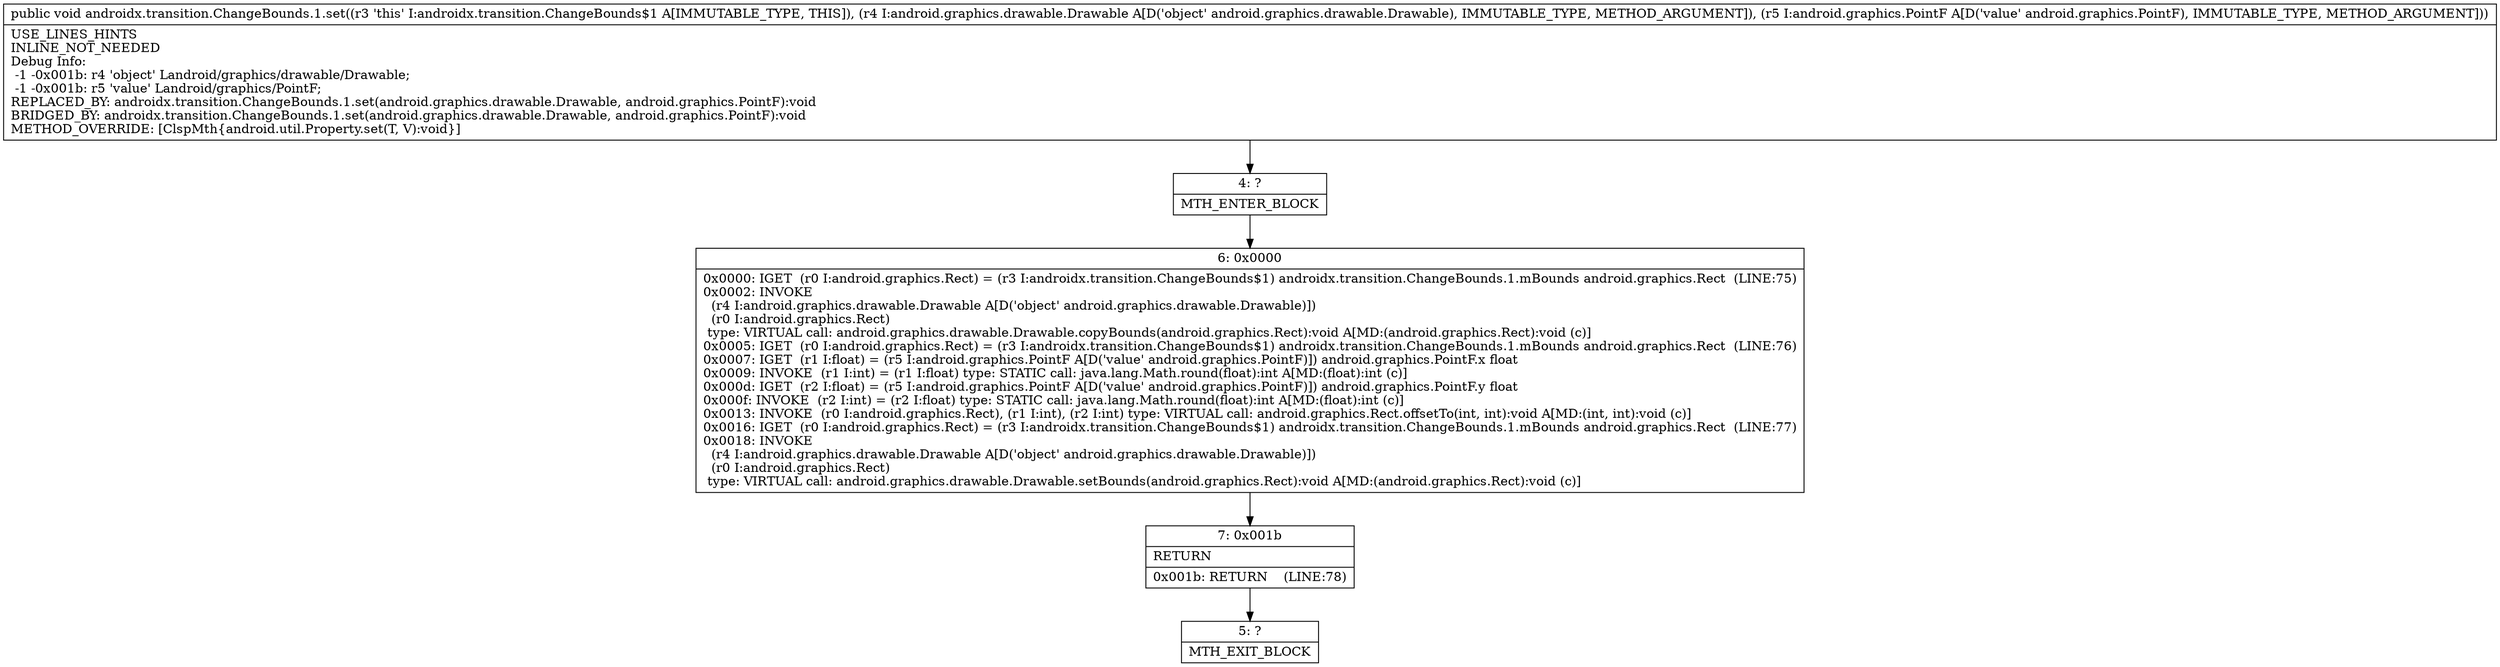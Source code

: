 digraph "CFG forandroidx.transition.ChangeBounds.1.set(Landroid\/graphics\/drawable\/Drawable;Landroid\/graphics\/PointF;)V" {
Node_4 [shape=record,label="{4\:\ ?|MTH_ENTER_BLOCK\l}"];
Node_6 [shape=record,label="{6\:\ 0x0000|0x0000: IGET  (r0 I:android.graphics.Rect) = (r3 I:androidx.transition.ChangeBounds$1) androidx.transition.ChangeBounds.1.mBounds android.graphics.Rect  (LINE:75)\l0x0002: INVOKE  \l  (r4 I:android.graphics.drawable.Drawable A[D('object' android.graphics.drawable.Drawable)])\l  (r0 I:android.graphics.Rect)\l type: VIRTUAL call: android.graphics.drawable.Drawable.copyBounds(android.graphics.Rect):void A[MD:(android.graphics.Rect):void (c)]\l0x0005: IGET  (r0 I:android.graphics.Rect) = (r3 I:androidx.transition.ChangeBounds$1) androidx.transition.ChangeBounds.1.mBounds android.graphics.Rect  (LINE:76)\l0x0007: IGET  (r1 I:float) = (r5 I:android.graphics.PointF A[D('value' android.graphics.PointF)]) android.graphics.PointF.x float \l0x0009: INVOKE  (r1 I:int) = (r1 I:float) type: STATIC call: java.lang.Math.round(float):int A[MD:(float):int (c)]\l0x000d: IGET  (r2 I:float) = (r5 I:android.graphics.PointF A[D('value' android.graphics.PointF)]) android.graphics.PointF.y float \l0x000f: INVOKE  (r2 I:int) = (r2 I:float) type: STATIC call: java.lang.Math.round(float):int A[MD:(float):int (c)]\l0x0013: INVOKE  (r0 I:android.graphics.Rect), (r1 I:int), (r2 I:int) type: VIRTUAL call: android.graphics.Rect.offsetTo(int, int):void A[MD:(int, int):void (c)]\l0x0016: IGET  (r0 I:android.graphics.Rect) = (r3 I:androidx.transition.ChangeBounds$1) androidx.transition.ChangeBounds.1.mBounds android.graphics.Rect  (LINE:77)\l0x0018: INVOKE  \l  (r4 I:android.graphics.drawable.Drawable A[D('object' android.graphics.drawable.Drawable)])\l  (r0 I:android.graphics.Rect)\l type: VIRTUAL call: android.graphics.drawable.Drawable.setBounds(android.graphics.Rect):void A[MD:(android.graphics.Rect):void (c)]\l}"];
Node_7 [shape=record,label="{7\:\ 0x001b|RETURN\l|0x001b: RETURN    (LINE:78)\l}"];
Node_5 [shape=record,label="{5\:\ ?|MTH_EXIT_BLOCK\l}"];
MethodNode[shape=record,label="{public void androidx.transition.ChangeBounds.1.set((r3 'this' I:androidx.transition.ChangeBounds$1 A[IMMUTABLE_TYPE, THIS]), (r4 I:android.graphics.drawable.Drawable A[D('object' android.graphics.drawable.Drawable), IMMUTABLE_TYPE, METHOD_ARGUMENT]), (r5 I:android.graphics.PointF A[D('value' android.graphics.PointF), IMMUTABLE_TYPE, METHOD_ARGUMENT]))  | USE_LINES_HINTS\lINLINE_NOT_NEEDED\lDebug Info:\l  \-1 \-0x001b: r4 'object' Landroid\/graphics\/drawable\/Drawable;\l  \-1 \-0x001b: r5 'value' Landroid\/graphics\/PointF;\lREPLACED_BY: androidx.transition.ChangeBounds.1.set(android.graphics.drawable.Drawable, android.graphics.PointF):void\lBRIDGED_BY: androidx.transition.ChangeBounds.1.set(android.graphics.drawable.Drawable, android.graphics.PointF):void\lMETHOD_OVERRIDE: [ClspMth\{android.util.Property.set(T, V):void\}]\l}"];
MethodNode -> Node_4;Node_4 -> Node_6;
Node_6 -> Node_7;
Node_7 -> Node_5;
}

